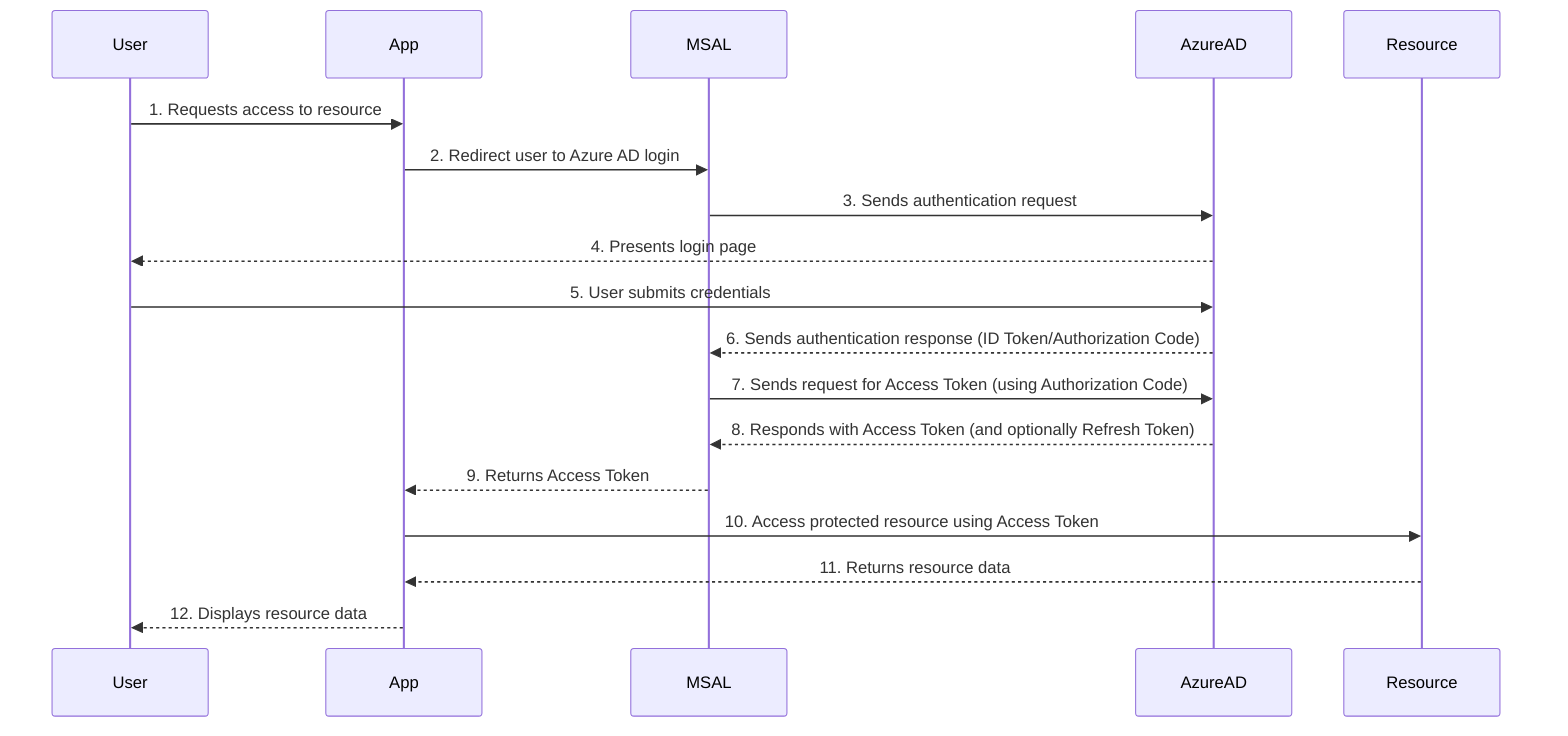 sequenceDiagram
    participant User
    participant App
    participant MSAL
    participant AzureAD

    User->>App: 1. Requests access to resource
    App->>MSAL: 2. Redirect user to Azure AD login
    MSAL->>AzureAD: 3. Sends authentication request
    AzureAD-->>User: 4. Presents login page
    User->>AzureAD: 5. User submits credentials
    AzureAD-->>MSAL: 6. Sends authentication response (ID Token/Authorization Code)
    MSAL->>AzureAD: 7. Sends request for Access Token (using Authorization Code)
    AzureAD-->>MSAL: 8. Responds with Access Token (and optionally Refresh Token)
    MSAL-->>App: 9. Returns Access Token
    App->>Resource: 10. Access protected resource using Access Token
    Resource-->>App: 11. Returns resource data
    App-->>User: 12. Displays resource data